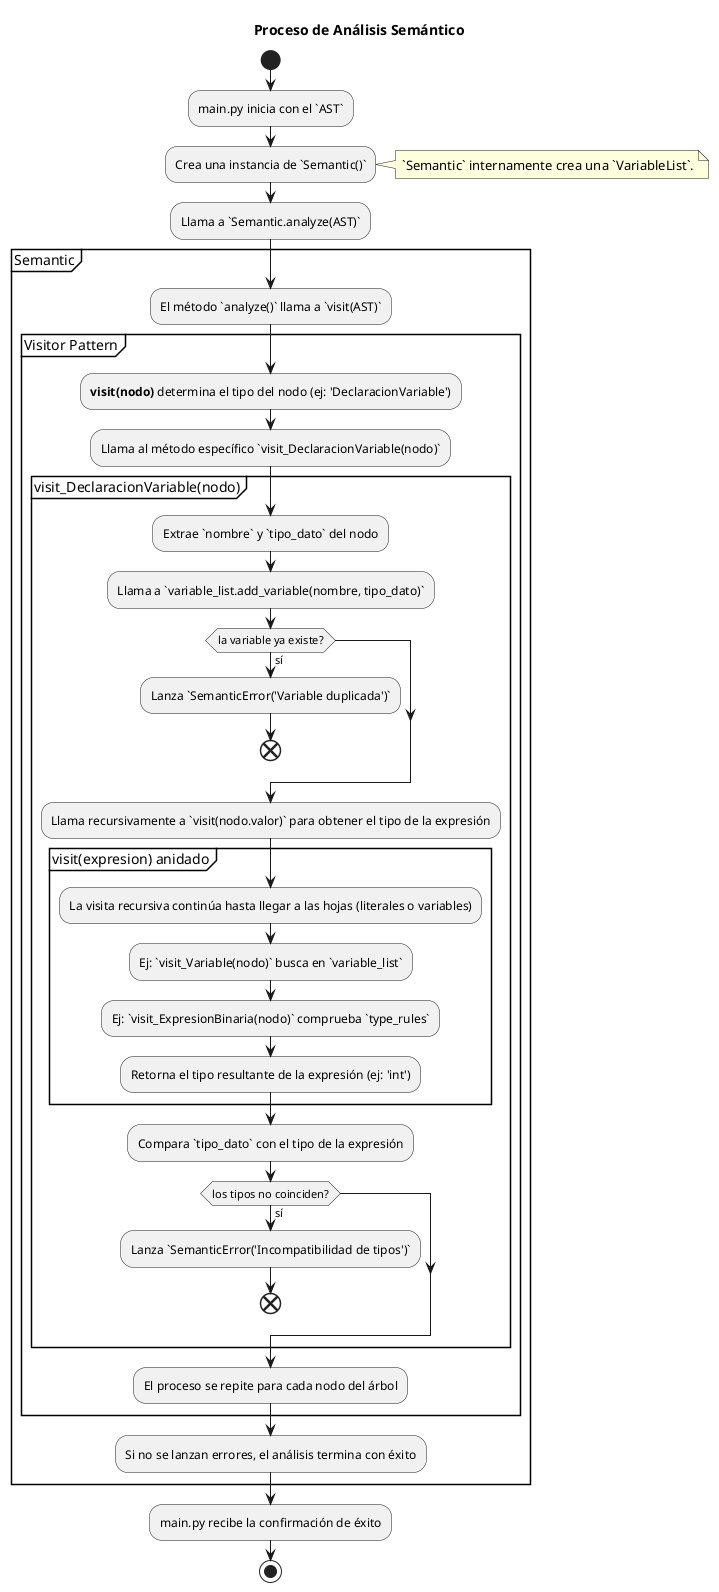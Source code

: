 @startuml
title Proceso de Análisis Semántico

start
:main.py inicia con el `AST`;
:Crea una instancia de `Semantic()`;
note right: `Semantic` internamente crea una `VariableList`.
:Llama a `Semantic.analyze(AST)`;

partition Semantic {
    :El método `analyze()` llama a `visit(AST)`;
    
    partition "Visitor Pattern" {
        :<b>visit(nodo)</b> determina el tipo del nodo (ej: 'DeclaracionVariable');
        :Llama al método específico `visit_DeclaracionVariable(nodo)`;
        
        partition visit_DeclaracionVariable(nodo) {
            :Extrae `nombre` y `tipo_dato` del nodo;
            :Llama a `variable_list.add_variable(nombre, tipo_dato)`;
            
            if (la variable ya existe?) then (sí)
                :Lanza `SemanticError('Variable duplicada')`;
                end
            endif
            
            :Llama recursivamente a `visit(nodo.valor)` para obtener el tipo de la expresión;
            
            partition visit(expresion) anidado {
                :La visita recursiva continúa hasta llegar a las hojas (literales o variables);
                :Ej: `visit_Variable(nodo)` busca en `variable_list`;
                :Ej: `visit_ExpresionBinaria(nodo)` comprueba `type_rules`;
                :Retorna el tipo resultante de la expresión (ej: 'int');
            }
            
            :Compara `tipo_dato` con el tipo de la expresión;
            if (los tipos no coinciden?) then (sí)
                :Lanza `SemanticError('Incompatibilidad de tipos')`;
                end
            endif
        }
        
        :El proceso se repite para cada nodo del árbol;
    }
    
    :Si no se lanzan errores, el análisis termina con éxito;
}

:main.py recibe la confirmación de éxito;
stop
@enduml